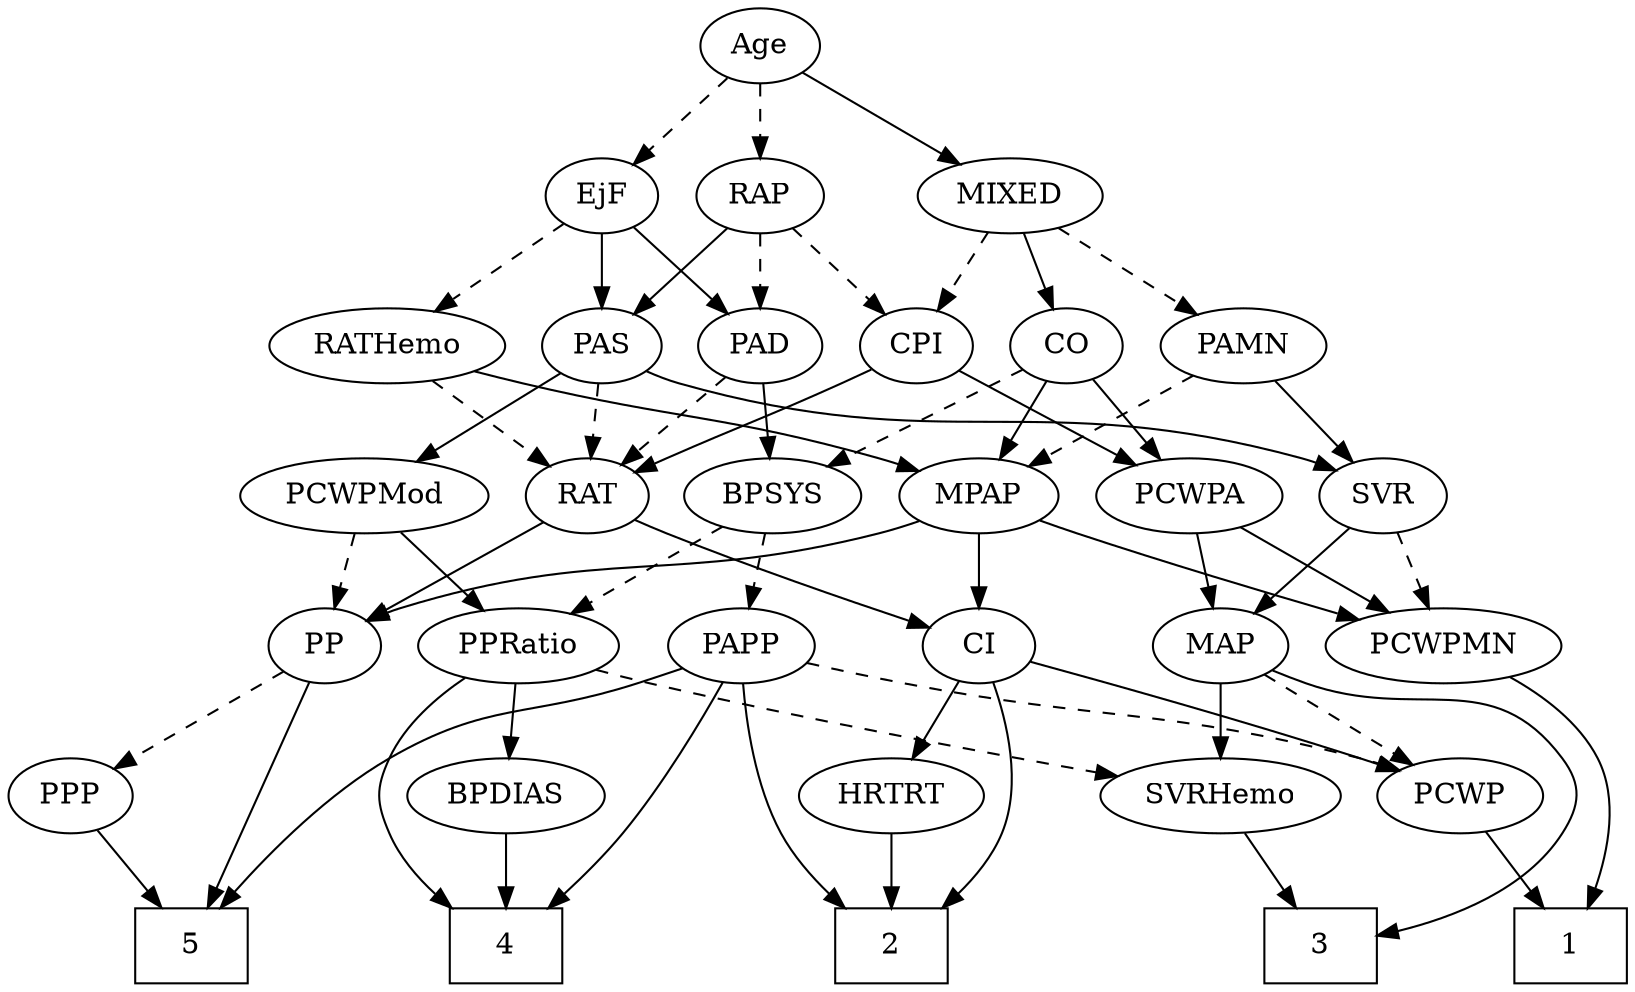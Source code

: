 strict digraph {
	graph [bb="0,0,730,468"];
	node [label="\N"];
	1	[height=0.5,
		pos="703,18",
		shape=box,
		width=0.75];
	2	[height=0.5,
		pos="404,18",
		shape=box,
		width=0.75];
	3	[height=0.5,
		pos="590,18",
		shape=box,
		width=0.75];
	4	[height=0.5,
		pos="228,18",
		shape=box,
		width=0.75];
	5	[height=0.5,
		pos="82,18",
		shape=box,
		width=0.75];
	Age	[height=0.5,
		pos="345,450",
		width=0.75];
	EjF	[height=0.5,
		pos="272,378",
		width=0.75];
	Age -> EjF	[pos="e,286.75,393.14 330.23,434.83 319.84,424.87 305.76,411.37 294.04,400.14",
		style=dashed];
	RAP	[height=0.5,
		pos="345,378",
		width=0.77632];
	Age -> RAP	[pos="e,345,396.1 345,431.7 345,423.98 345,414.71 345,406.11",
		style=dashed];
	MIXED	[height=0.5,
		pos="461,378",
		width=1.1193];
	Age -> MIXED	[pos="e,437.93,392.92 364.42,437.28 382.06,426.64 408.41,410.73 429.14,398.23",
		style=solid];
	PAD	[height=0.5,
		pos="345,306",
		width=0.79437];
	EjF -> PAD	[pos="e,330,321.38 286.77,362.83 297.09,352.94 311.06,339.55 322.73,328.36",
		style=solid];
	PAS	[height=0.5,
		pos="271,306",
		width=0.75];
	EjF -> PAS	[pos="e,271.24,324.1 271.75,359.7 271.64,351.98 271.51,342.71 271.39,334.11",
		style=solid];
	RATHemo	[height=0.5,
		pos="177,306",
		width=1.3721];
	EjF -> RATHemo	[pos="e,197.96,322.45 254.58,364.16 241.11,354.24 222.16,340.27 206.36,328.63",
		style=dashed];
	RAP -> PAD	[pos="e,345,324.1 345,359.7 345,351.98 345,342.71 345,334.11",
		style=dashed];
	RAP -> PAS	[pos="e,286.06,321.25 329.67,362.5 319.18,352.58 305.11,339.26 293.37,328.16",
		style=solid];
	CPI	[height=0.5,
		pos="419,306",
		width=0.75];
	RAP -> CPI	[pos="e,403.94,321.25 360.33,362.5 370.82,352.58 384.89,339.26 396.63,328.16",
		style=dashed];
	CO	[height=0.5,
		pos="491,306",
		width=0.75];
	MIXED -> CO	[pos="e,483.8,323.79 468.26,360.05 471.73,351.97 475.95,342.12 479.81,333.11",
		style=solid];
	PAMN	[height=0.5,
		pos="572,306",
		width=1.011];
	MIXED -> PAMN	[pos="e,550.33,320.67 483.46,362.83 500.23,352.26 523.32,337.7 541.72,326.1",
		style=dashed];
	MIXED -> CPI	[pos="e,428.59,322.99 451.05,360.41 445.9,351.83 439.51,341.19 433.8,331.67",
		style=dashed];
	MPAP	[height=0.5,
		pos="441,234",
		width=0.97491];
	PCWPMN	[height=0.5,
		pos="649,162",
		width=1.3902];
	MPAP -> PCWPMN	[pos="e,612,174.31 467.9,222.33 473.53,220.18 479.44,217.97 485,216 524.23,202.09 569.25,187.65 602.19,177.36",
		style=solid];
	PP	[height=0.5,
		pos="152,162",
		width=0.75];
	MPAP -> PP	[pos="e,172.55,173.87 414.76,221.89 408.98,219.72 402.84,217.61 397,216 306.15,190.89 277.88,208.38 188,180 186.07,179.39 184.11,178.7 \
182.16,177.95",
		style=solid];
	CI	[height=0.5,
		pos="441,162",
		width=0.75];
	MPAP -> CI	[pos="e,441,180.1 441,215.7 441,207.98 441,198.71 441,190.11",
		style=solid];
	BPSYS	[height=0.5,
		pos="350,234",
		width=1.0471];
	PPRatio	[height=0.5,
		pos="237,162",
		width=1.1013];
	BPSYS -> PPRatio	[pos="e,259.39,176.87 327.94,219.34 310.87,208.76 287,193.97 268,182.2",
		style=dashed];
	PAPP	[height=0.5,
		pos="336,162",
		width=0.88464];
	BPSYS -> PAPP	[pos="e,339.46,180.28 346.61,216.05 345.07,208.35 343.21,199.03 341.47,190.36",
		style=dashed];
	PAD -> BPSYS	[pos="e,348.78,252.1 346.24,287.7 346.79,279.98 347.45,270.71 348.06,262.11",
		style=solid];
	RAT	[height=0.5,
		pos="267,234",
		width=0.75827];
	PAD -> RAT	[pos="e,282.49,248.91 329.22,290.83 317.94,280.71 302.58,266.93 289.95,255.59",
		style=dashed];
	CO -> MPAP	[pos="e,452.76,251.47 479.9,289.46 473.67,280.74 465.75,269.65 458.69,259.76",
		style=solid];
	CO -> BPSYS	[pos="e,375.07,247.44 469.89,294.52 447.21,283.26 410.83,265.2 384.09,251.92",
		style=dashed];
	PCWPA	[height=0.5,
		pos="536,234",
		width=1.1555];
	CO -> PCWPA	[pos="e,525.2,251.8 501.21,289.12 506.69,280.59 513.57,269.89 519.77,260.25",
		style=solid];
	PAS -> RAT	[pos="e,267.98,252.1 270.01,287.7 269.57,279.98 269.04,270.71 268.55,262.11",
		style=dashed];
	SVR	[height=0.5,
		pos="624,234",
		width=0.77632];
	PAS -> SVR	[pos="e,602.9,246.02 291.51,293.97 296.46,291.68 301.83,289.51 307,288 427.42,252.78 466.39,286.59 587,252 589.15,251.38 591.34,250.66 \
593.52,249.86",
		style=solid];
	PCWPMod	[height=0.5,
		pos="170,234",
		width=1.4443];
	PAS -> PCWPMod	[pos="e,192.13,250.34 252.94,292.49 238.45,282.44 217.77,268.11 200.68,256.27",
		style=solid];
	PAMN -> MPAP	[pos="e,464.55,247.58 548.28,292.32 527.41,281.17 496.84,264.84 473.66,252.45",
		style=dashed];
	PAMN -> SVR	[pos="e,612.36,250.67 584.06,288.76 590.65,279.89 598.94,268.74 606.25,258.89",
		style=solid];
	RATHemo -> MPAP	[pos="e,414.23,246.08 213.72,293.84 220.76,291.81 228.09,289.78 235,288 306.43,269.62 326.4,273.35 397,252 399.56,251.23 402.18,250.37 \
404.8,249.48",
		style=solid];
	RATHemo -> RAT	[pos="e,250.1,248.14 196.97,289.46 210.31,279.09 227.94,265.38 242.17,254.31",
		style=dashed];
	CPI -> RAT	[pos="e,288.67,245.31 397.71,294.87 392.88,292.59 387.77,290.2 383,288 347.59,271.67 338.41,268.33 303,252 301.4,251.26 299.77,250.51 \
298.12,249.74",
		style=solid];
	CPI -> PCWPA	[pos="e,512.73,248.92 438.58,293.28 456.38,282.64 482.96,266.73 503.87,254.23",
		style=solid];
	RAT -> PP	[pos="e,171.22,174.7 247.49,221.13 228.96,209.84 200.9,192.76 179.98,180.03",
		style=solid];
	RAT -> CI	[pos="e,417.84,171.3 288.58,222.49 293.3,220.28 298.3,218.01 303,216 338.52,200.82 379.98,185.17 408.11,174.85",
		style=solid];
	SVR -> PCWPMN	[pos="e,642.83,180.28 630.05,216.05 632.87,208.18 636.28,198.62 639.43,189.79",
		style=dashed];
	MAP	[height=0.5,
		pos="550,162",
		width=0.84854];
	SVR -> MAP	[pos="e,565.57,177.73 608.67,218.5 598.32,208.71 584.48,195.61 572.84,184.6",
		style=solid];
	PCWPMod -> PP	[pos="e,156.32,179.79 165.64,216.05 163.61,208.14 161.14,198.54 158.86,189.69",
		style=dashed];
	PCWPMod -> PPRatio	[pos="e,222.01,178.67 185.54,216.76 194.29,207.62 205.36,196.06 214.99,186",
		style=solid];
	PCWPA -> PCWPMN	[pos="e,625,177.87 558.87,218.83 575.38,208.6 597.93,194.64 616.34,183.23",
		style=solid];
	PCWPA -> MAP	[pos="e,546.54,180.28 539.39,216.05 540.93,208.35 542.79,199.03 544.53,190.36",
		style=solid];
	PCWPMN -> 1	[pos="e,710.48,36.285 676.17,146.7 690.26,137.67 706.13,124.57 714,108 723.24,88.539 719.28,64.114 713.69,45.776",
		style=solid];
	SVRHemo	[height=0.5,
		pos="550,90",
		width=1.3902];
	SVRHemo -> 3	[pos="e,580.13,36.275 559.68,72.055 564.28,64.007 569.88,54.205 575.01,45.226",
		style=solid];
	BPDIAS	[height=0.5,
		pos="228,90",
		width=1.1735];
	BPDIAS -> 4	[pos="e,228,36.104 228,71.697 228,63.983 228,54.712 228,46.112",
		style=solid];
	MAP -> 3	[pos="e,617.44,24.119 573.99,150.45 579.24,148.24 584.78,145.98 590,144 636.9,126.17 667.72,148.75 697,108 706.34,95.007 705.44,85.595 \
697,72 681.82,47.54 651.62,34.021 627.17,26.771",
		style=solid];
	MAP -> SVRHemo	[pos="e,550,108.1 550,143.7 550,135.98 550,126.71 550,118.11",
		style=solid];
	PCWP	[height=0.5,
		pos="653,90",
		width=0.97491];
	MAP -> PCWP	[pos="e,632.66,104.83 569.37,147.83 584.76,137.38 606.51,122.6 623.97,110.73",
		style=dashed];
	PP -> 5	[pos="e,90.59,36.425 143.97,144.71 132.03,120.49 109.47,74.731 95.117,45.609",
		style=solid];
	PPP	[height=0.5,
		pos="27,90",
		width=0.75];
	PP -> PPP	[pos="e,47.034,102.22 131.92,149.75 111.32,138.22 79.099,120.18 55.794,107.12",
		style=dashed];
	PPP -> 5	[pos="e,68.543,36.127 38.934,73.811 45.747,65.141 54.459,54.052 62.263,44.12",
		style=solid];
	PPRatio -> 4	[pos="e,204.7,36.181 213.41,147.3 200.02,138.09 184.48,124.6 177,108 170.42,93.414 171.02,86.84 177,72 181.35,61.209 189.06,51.386 197.19,\
43.209",
		style=solid];
	PPRatio -> SVRHemo	[pos="e,506.44,98.95 268.78,151.19 277.27,148.7 286.45,146.14 295,144 364.09,126.72 444.69,110.64 496.48,100.83",
		style=dashed];
	PPRatio -> BPDIAS	[pos="e,230.2,108.1 234.78,143.7 233.78,135.98 232.59,126.71 231.49,118.11",
		style=solid];
	PCWP -> 1	[pos="e,690.77,36.124 664.6,72.765 670.6,64.354 678.08,53.89 684.83,44.436",
		style=solid];
	CI -> 2	[pos="e,426.15,36.125 448.03,144.34 454.68,126 462.38,95.956 453,72 448.8,61.279 441.31,51.427 433.42,43.201",
		style=solid];
	CI -> PCWP	[pos="e,626.11,101.7 465.36,153.84 498.19,144.07 558.35,125.76 609,108 611.52,107.12 614.11,106.18 616.72,105.22",
		style=solid];
	HRTRT	[height=0.5,
		pos="404,90",
		width=1.1013];
	CI -> HRTRT	[pos="e,412.79,107.63 432.42,144.76 428,136.4 422.51,126.02 417.53,116.61",
		style=solid];
	PAPP -> 2	[pos="e,383.56,36.206 336.98,143.69 338.63,125.06 343.07,95.004 355,72 360.39,61.608 368.37,51.744 376.33,43.406",
		style=solid];
	PAPP -> 4	[pos="e,246.39,36.348 326.81,144.6 316.23,126.24 297.86,95.914 279,72 271.29,62.23 262.06,52.218 253.59,43.564",
		style=solid];
	PAPP -> 5	[pos="e,98.644,36.278 309.55,151.96 301.95,149.37 293.65,146.56 286,144 237.63,127.79 220.87,134.05 177,108 161.55,98.824 128.64,66.706 \
105.92,43.688",
		style=solid];
	PAPP -> PCWP	[pos="e,626.76,102.09 364.44,153.54 376.85,150.4 391.6,146.83 405,144 495.08,124.98 520.31,132.71 609,108 611.65,107.26 614.35,106.43 \
617.06,105.53",
		style=dashed];
	HRTRT -> 2	[pos="e,404,36.104 404,71.697 404,63.983 404,54.712 404,46.112",
		style=solid];
}
